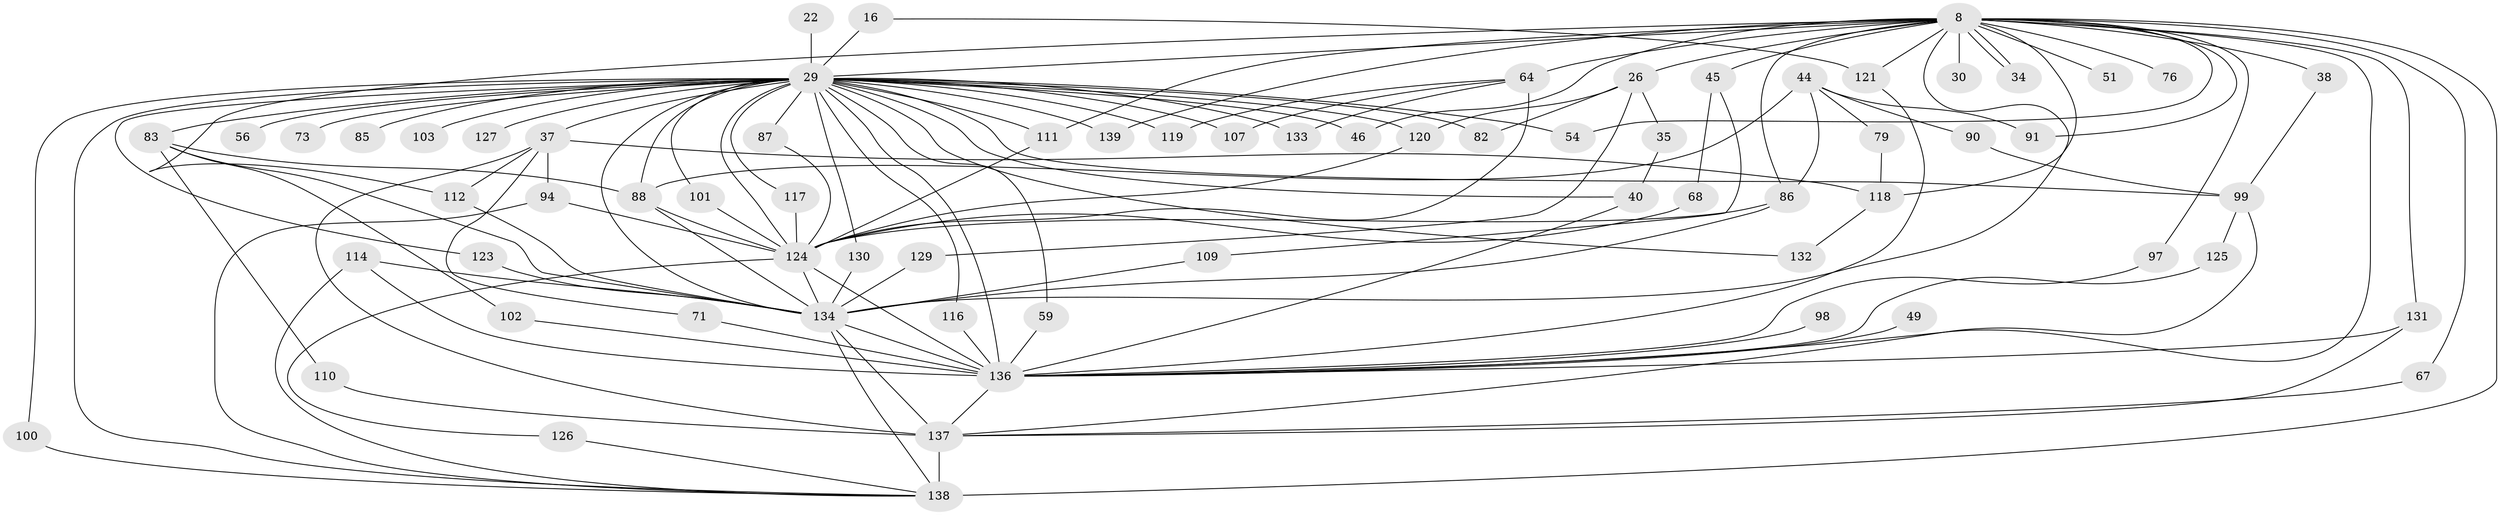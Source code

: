 // original degree distribution, {15: 0.007194244604316547, 33: 0.007194244604316547, 26: 0.007194244604316547, 20: 0.014388489208633094, 25: 0.007194244604316547, 17: 0.007194244604316547, 21: 0.007194244604316547, 27: 0.007194244604316547, 23: 0.007194244604316547, 3: 0.11510791366906475, 4: 0.12949640287769784, 5: 0.050359712230215826, 6: 0.050359712230215826, 2: 0.5539568345323741, 7: 0.02877697841726619}
// Generated by graph-tools (version 1.1) at 2025/43/03/09/25 04:43:49]
// undirected, 69 vertices, 135 edges
graph export_dot {
graph [start="1"]
  node [color=gray90,style=filled];
  8 [super="+7"];
  16;
  22;
  26;
  29 [super="+2+5"];
  30;
  34;
  35;
  37 [super="+14"];
  38;
  40 [super="+25"];
  44;
  45;
  46;
  49;
  51;
  54;
  56;
  59;
  64 [super="+50"];
  67;
  68;
  71;
  73;
  76;
  79;
  82;
  83 [super="+69+12+60"];
  85;
  86 [super="+24"];
  87 [super="+33"];
  88 [super="+65"];
  90;
  91;
  94;
  97;
  98;
  99 [super="+36"];
  100;
  101;
  102;
  103;
  107;
  109;
  110;
  111 [super="+28+47"];
  112 [super="+41+42"];
  114 [super="+11"];
  116;
  117;
  118 [super="+92+43"];
  119;
  120 [super="+31"];
  121 [super="+108"];
  123;
  124 [super="+89+52+113+115+106"];
  125;
  126;
  127;
  129;
  130;
  131 [super="+128"];
  132;
  133;
  134 [super="+81+122+6+70"];
  136 [super="+77+63"];
  137 [super="+61+80+84"];
  138 [super="+95+135+55+15"];
  139;
  8 -- 26 [weight=2];
  8 -- 29 [weight=10];
  8 -- 34;
  8 -- 34;
  8 -- 45 [weight=2];
  8 -- 64 [weight=3];
  8 -- 67;
  8 -- 76 [weight=2];
  8 -- 91;
  8 -- 97;
  8 -- 112 [weight=2];
  8 -- 118 [weight=3];
  8 -- 131;
  8 -- 139;
  8 -- 30;
  8 -- 38;
  8 -- 46;
  8 -- 51 [weight=2];
  8 -- 54;
  8 -- 121;
  8 -- 111;
  8 -- 136 [weight=8];
  8 -- 134 [weight=6];
  8 -- 86;
  8 -- 138 [weight=7];
  16 -- 29 [weight=2];
  16 -- 121;
  22 -- 29 [weight=2];
  26 -- 35;
  26 -- 82;
  26 -- 129;
  26 -- 120;
  29 -- 37 [weight=3];
  29 -- 85 [weight=2];
  29 -- 117;
  29 -- 123;
  29 -- 130;
  29 -- 132;
  29 -- 87 [weight=4];
  29 -- 119;
  29 -- 100;
  29 -- 103 [weight=2];
  29 -- 116;
  29 -- 56;
  29 -- 59;
  29 -- 133;
  29 -- 134 [weight=9];
  29 -- 73 [weight=2];
  29 -- 139;
  29 -- 82;
  29 -- 83 [weight=2];
  29 -- 88 [weight=3];
  29 -- 99 [weight=3];
  29 -- 101;
  29 -- 40 [weight=2];
  29 -- 107;
  29 -- 46;
  29 -- 54;
  29 -- 127 [weight=2];
  29 -- 111 [weight=3];
  29 -- 120;
  29 -- 136 [weight=8];
  29 -- 124 [weight=2];
  29 -- 138 [weight=2];
  35 -- 40;
  37 -- 71;
  37 -- 94;
  37 -- 118;
  37 -- 112;
  37 -- 137 [weight=2];
  38 -- 99;
  40 -- 136;
  44 -- 79;
  44 -- 90;
  44 -- 91;
  44 -- 86;
  44 -- 88 [weight=2];
  45 -- 68;
  45 -- 109;
  49 -- 136 [weight=2];
  59 -- 136;
  64 -- 107;
  64 -- 119;
  64 -- 133;
  64 -- 124;
  67 -- 137;
  68 -- 124;
  71 -- 136;
  79 -- 118;
  83 -- 102;
  83 -- 110;
  83 -- 134 [weight=3];
  83 -- 88;
  86 -- 134;
  86 -- 124;
  87 -- 124;
  88 -- 124 [weight=2];
  88 -- 134;
  90 -- 99;
  94 -- 138;
  94 -- 124;
  97 -- 136;
  98 -- 136;
  99 -- 125;
  99 -- 137;
  100 -- 138;
  101 -- 124;
  102 -- 136;
  109 -- 134;
  110 -- 137;
  111 -- 124;
  112 -- 134;
  114 -- 136;
  114 -- 134;
  114 -- 138;
  116 -- 136;
  117 -- 124;
  118 -- 132;
  120 -- 124;
  121 -- 136;
  123 -- 134;
  124 -- 136 [weight=7];
  124 -- 134;
  124 -- 126;
  125 -- 136;
  126 -- 138;
  129 -- 134;
  130 -- 134;
  131 -- 136;
  131 -- 137;
  134 -- 136 [weight=5];
  134 -- 138;
  134 -- 137;
  136 -- 137;
  137 -- 138 [weight=4];
}
